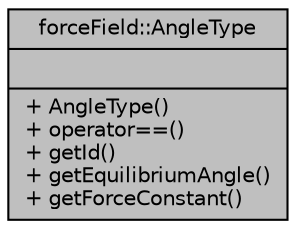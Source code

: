 digraph "forceField::AngleType"
{
 // LATEX_PDF_SIZE
  edge [fontname="Helvetica",fontsize="10",labelfontname="Helvetica",labelfontsize="10"];
  node [fontname="Helvetica",fontsize="10",shape=record];
  Node1 [label="{forceField::AngleType\n||+ AngleType()\l+ operator==()\l+ getId()\l+ getEquilibriumAngle()\l+ getForceConstant()\l}",height=0.2,width=0.4,color="black", fillcolor="grey75", style="filled", fontcolor="black",tooltip="represents an angle type"];
}
